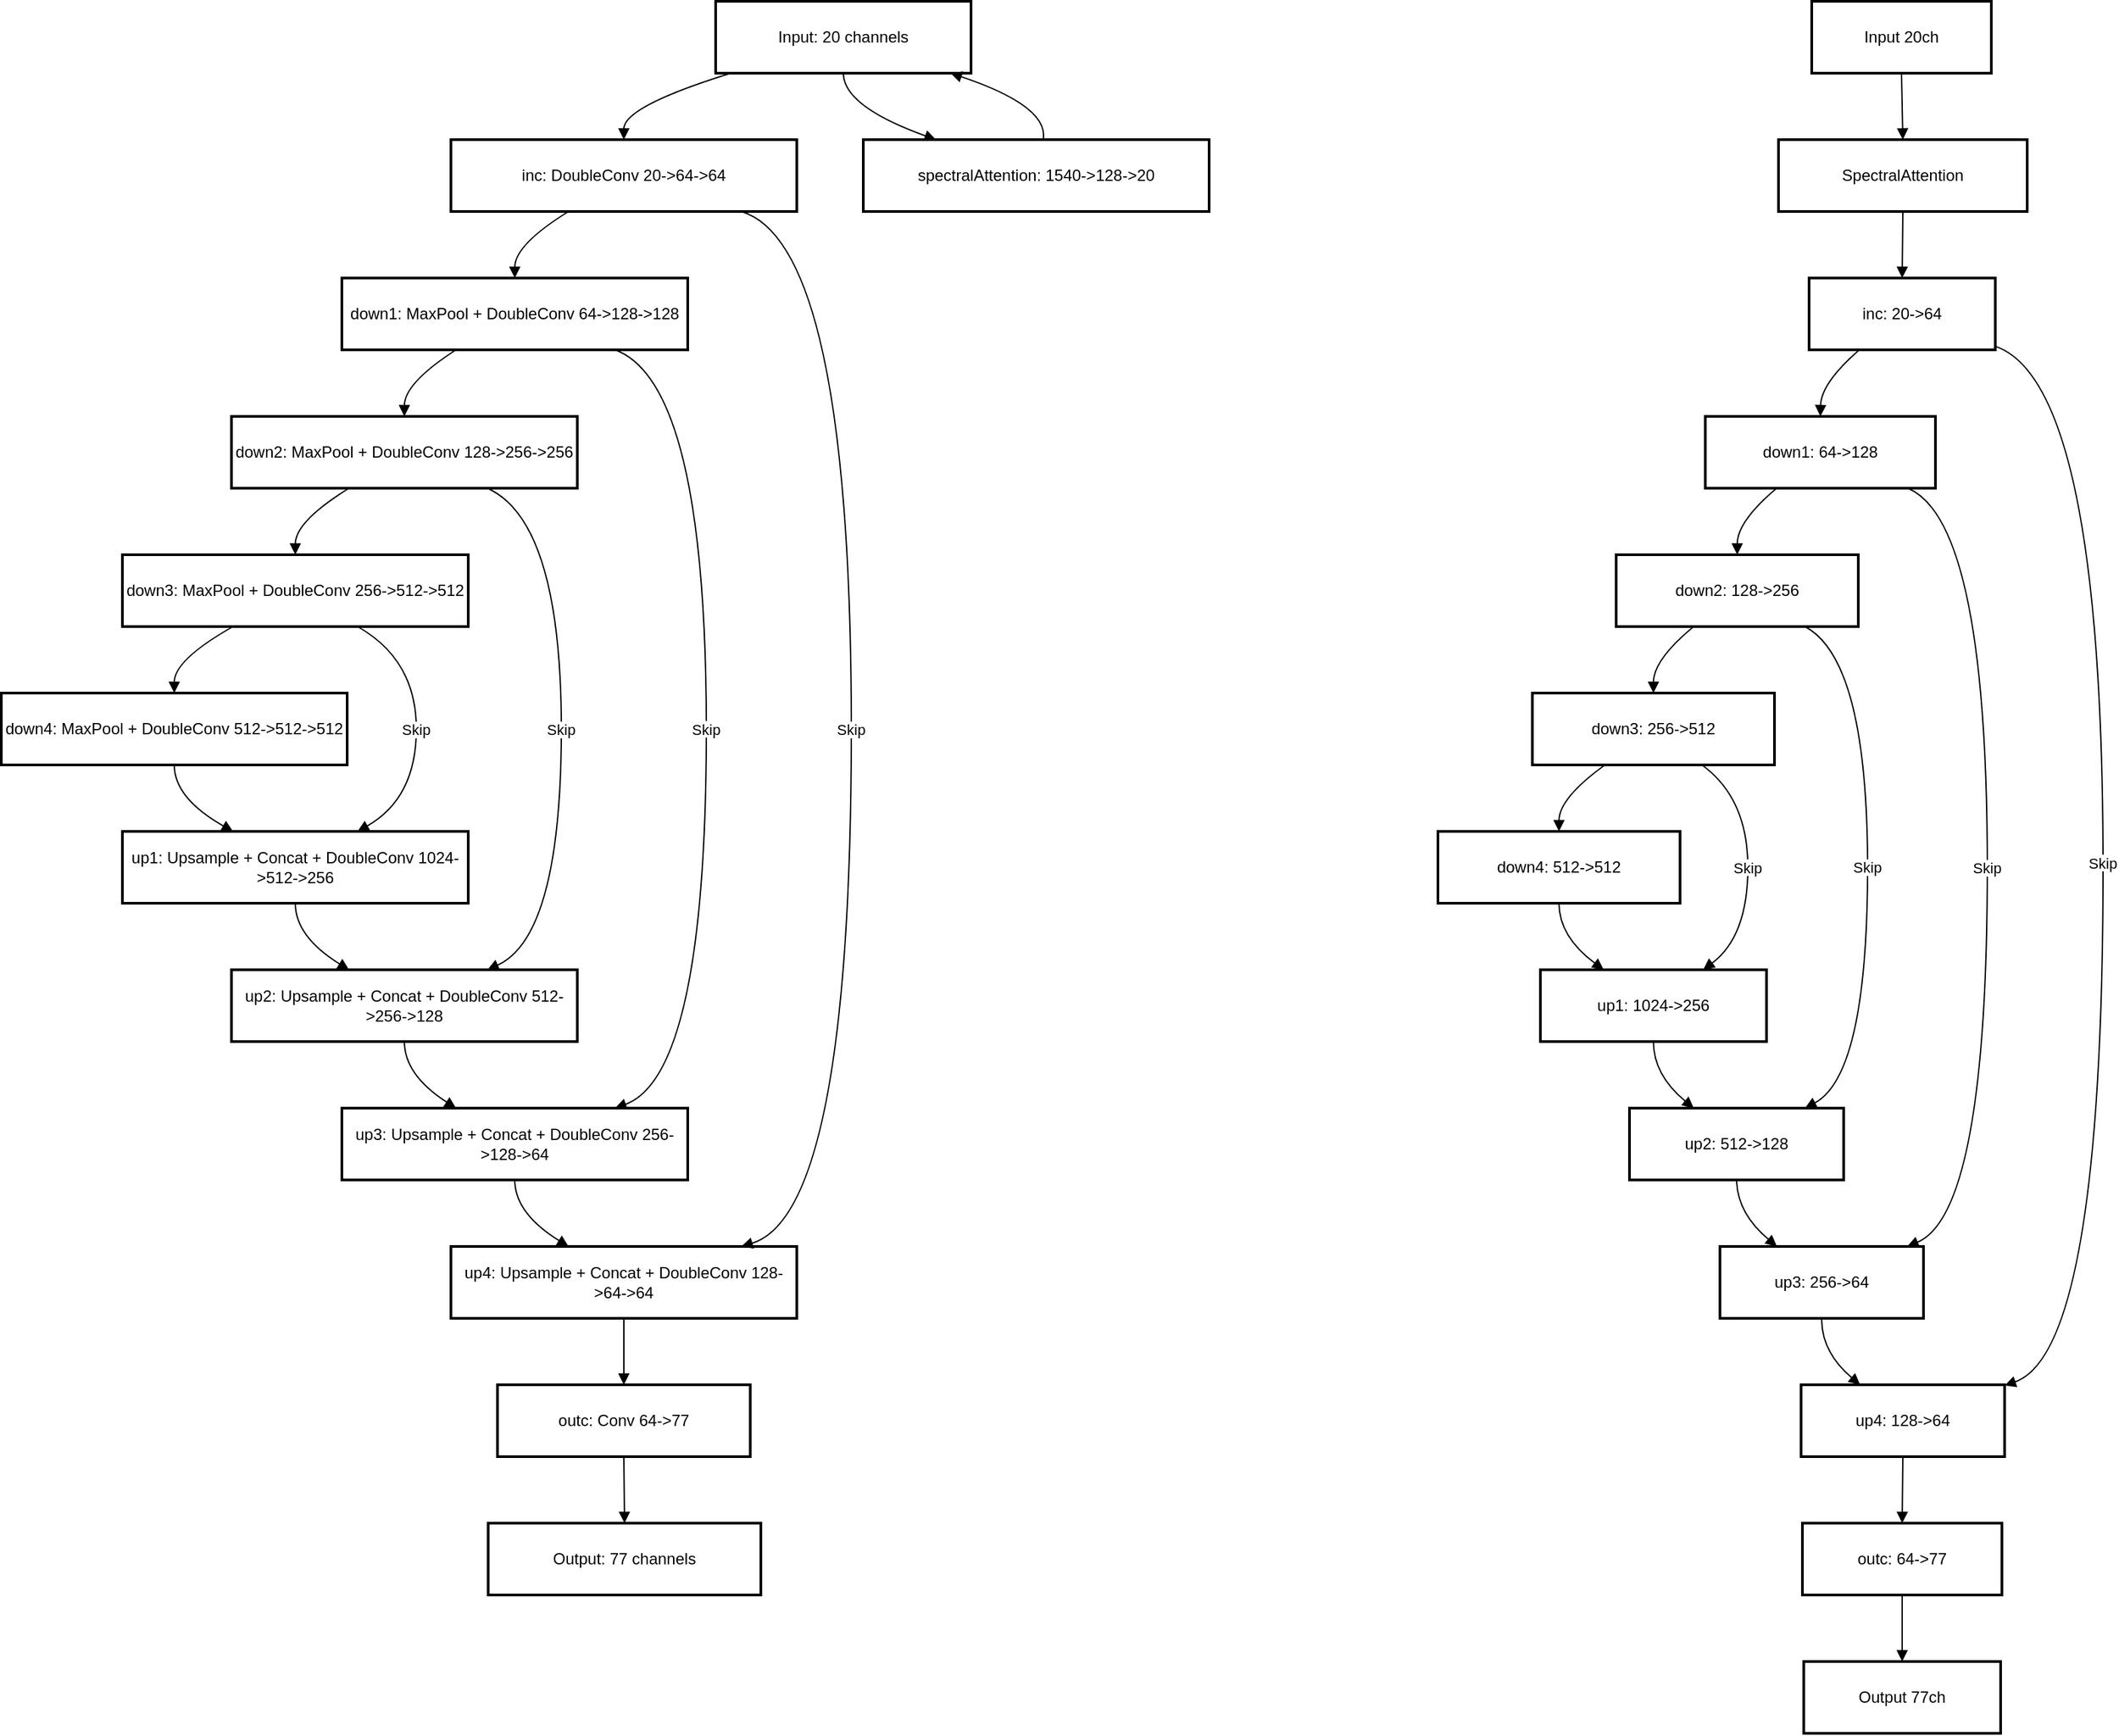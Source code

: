 <mxfile version="26.1.0">
  <diagram name="第 1 页" id="doZHP4BP8xsDbnR3GiNU">
    <mxGraphModel dx="2832" dy="-4333" grid="1" gridSize="10" guides="1" tooltips="1" connect="1" arrows="1" fold="1" page="1" pageScale="1" pageWidth="827" pageHeight="1169" math="0" shadow="0">
      <root>
        <mxCell id="0" />
        <mxCell id="1" parent="0" />
        <mxCell id="ZAZgl5KKmcQe44znKTHs-125" value="Input: 20 channels" style="whiteSpace=wrap;strokeWidth=2;" vertex="1" parent="1">
          <mxGeometry x="717" y="6810" width="192" height="54" as="geometry" />
        </mxCell>
        <mxCell id="ZAZgl5KKmcQe44znKTHs-126" value="inc: DoubleConv 20-&gt;64-&gt;64" style="whiteSpace=wrap;strokeWidth=2;" vertex="1" parent="1">
          <mxGeometry x="518" y="6914" width="260" height="54" as="geometry" />
        </mxCell>
        <mxCell id="ZAZgl5KKmcQe44znKTHs-127" value="down1: MaxPool + DoubleConv 64-&gt;128-&gt;128" style="whiteSpace=wrap;strokeWidth=2;" vertex="1" parent="1">
          <mxGeometry x="436" y="7018" width="260" height="54" as="geometry" />
        </mxCell>
        <mxCell id="ZAZgl5KKmcQe44znKTHs-128" value="down2: MaxPool + DoubleConv 128-&gt;256-&gt;256" style="whiteSpace=wrap;strokeWidth=2;" vertex="1" parent="1">
          <mxGeometry x="353" y="7122" width="260" height="54" as="geometry" />
        </mxCell>
        <mxCell id="ZAZgl5KKmcQe44znKTHs-129" value="down3: MaxPool + DoubleConv 256-&gt;512-&gt;512" style="whiteSpace=wrap;strokeWidth=2;" vertex="1" parent="1">
          <mxGeometry x="271" y="7226" width="260" height="54" as="geometry" />
        </mxCell>
        <mxCell id="ZAZgl5KKmcQe44znKTHs-130" value="down4: MaxPool + DoubleConv 512-&gt;512-&gt;512" style="whiteSpace=wrap;strokeWidth=2;" vertex="1" parent="1">
          <mxGeometry x="180" y="7330" width="260" height="54" as="geometry" />
        </mxCell>
        <mxCell id="ZAZgl5KKmcQe44znKTHs-131" value="up1: Upsample + Concat + DoubleConv 1024-&gt;512-&gt;256" style="whiteSpace=wrap;strokeWidth=2;" vertex="1" parent="1">
          <mxGeometry x="271" y="7434" width="260" height="54" as="geometry" />
        </mxCell>
        <mxCell id="ZAZgl5KKmcQe44znKTHs-132" value="up2: Upsample + Concat + DoubleConv 512-&gt;256-&gt;128" style="whiteSpace=wrap;strokeWidth=2;" vertex="1" parent="1">
          <mxGeometry x="353" y="7538" width="260" height="54" as="geometry" />
        </mxCell>
        <mxCell id="ZAZgl5KKmcQe44znKTHs-133" value="up3: Upsample + Concat + DoubleConv 256-&gt;128-&gt;64" style="whiteSpace=wrap;strokeWidth=2;" vertex="1" parent="1">
          <mxGeometry x="436" y="7642" width="260" height="54" as="geometry" />
        </mxCell>
        <mxCell id="ZAZgl5KKmcQe44znKTHs-134" value="up4: Upsample + Concat + DoubleConv 128-&gt;64-&gt;64" style="whiteSpace=wrap;strokeWidth=2;" vertex="1" parent="1">
          <mxGeometry x="518" y="7746" width="260" height="54" as="geometry" />
        </mxCell>
        <mxCell id="ZAZgl5KKmcQe44znKTHs-135" value="spectralAttention: 1540-&gt;128-&gt;20" style="whiteSpace=wrap;strokeWidth=2;" vertex="1" parent="1">
          <mxGeometry x="828" y="6914" width="260" height="54" as="geometry" />
        </mxCell>
        <mxCell id="ZAZgl5KKmcQe44znKTHs-136" value="outc: Conv 64-&gt;77" style="whiteSpace=wrap;strokeWidth=2;" vertex="1" parent="1">
          <mxGeometry x="553" y="7850" width="190" height="54" as="geometry" />
        </mxCell>
        <mxCell id="ZAZgl5KKmcQe44znKTHs-137" value="Output: 77 channels" style="whiteSpace=wrap;strokeWidth=2;" vertex="1" parent="1">
          <mxGeometry x="546" y="7954" width="205" height="54" as="geometry" />
        </mxCell>
        <mxCell id="ZAZgl5KKmcQe44znKTHs-138" value="" style="curved=1;startArrow=none;endArrow=block;exitX=0.06;exitY=1;entryX=0.5;entryY=0;rounded=0;" edge="1" parent="1" source="ZAZgl5KKmcQe44znKTHs-125" target="ZAZgl5KKmcQe44znKTHs-126">
          <mxGeometry relative="1" as="geometry">
            <Array as="points">
              <mxPoint x="648" y="6889" />
            </Array>
          </mxGeometry>
        </mxCell>
        <mxCell id="ZAZgl5KKmcQe44znKTHs-139" value="" style="curved=1;startArrow=none;endArrow=block;exitX=0.34;exitY=1;entryX=0.5;entryY=0;rounded=0;" edge="1" parent="1" source="ZAZgl5KKmcQe44znKTHs-126" target="ZAZgl5KKmcQe44znKTHs-127">
          <mxGeometry relative="1" as="geometry">
            <Array as="points">
              <mxPoint x="566" y="6993" />
            </Array>
          </mxGeometry>
        </mxCell>
        <mxCell id="ZAZgl5KKmcQe44znKTHs-140" value="" style="curved=1;startArrow=none;endArrow=block;exitX=0.33;exitY=1;entryX=0.5;entryY=0;rounded=0;" edge="1" parent="1" source="ZAZgl5KKmcQe44znKTHs-127" target="ZAZgl5KKmcQe44znKTHs-128">
          <mxGeometry relative="1" as="geometry">
            <Array as="points">
              <mxPoint x="483" y="7097" />
            </Array>
          </mxGeometry>
        </mxCell>
        <mxCell id="ZAZgl5KKmcQe44znKTHs-141" value="" style="curved=1;startArrow=none;endArrow=block;exitX=0.34;exitY=1;entryX=0.5;entryY=0;rounded=0;" edge="1" parent="1" source="ZAZgl5KKmcQe44znKTHs-128" target="ZAZgl5KKmcQe44znKTHs-129">
          <mxGeometry relative="1" as="geometry">
            <Array as="points">
              <mxPoint x="401" y="7201" />
            </Array>
          </mxGeometry>
        </mxCell>
        <mxCell id="ZAZgl5KKmcQe44znKTHs-142" value="" style="curved=1;startArrow=none;endArrow=block;exitX=0.32;exitY=1;entryX=0.5;entryY=0;rounded=0;" edge="1" parent="1" source="ZAZgl5KKmcQe44znKTHs-129" target="ZAZgl5KKmcQe44znKTHs-130">
          <mxGeometry relative="1" as="geometry">
            <Array as="points">
              <mxPoint x="310" y="7305" />
            </Array>
          </mxGeometry>
        </mxCell>
        <mxCell id="ZAZgl5KKmcQe44znKTHs-143" value="" style="curved=1;startArrow=none;endArrow=block;exitX=0.5;exitY=1;entryX=0.32;entryY=0;rounded=0;" edge="1" parent="1" source="ZAZgl5KKmcQe44znKTHs-130" target="ZAZgl5KKmcQe44znKTHs-131">
          <mxGeometry relative="1" as="geometry">
            <Array as="points">
              <mxPoint x="310" y="7409" />
            </Array>
          </mxGeometry>
        </mxCell>
        <mxCell id="ZAZgl5KKmcQe44znKTHs-144" value="Skip" style="curved=1;startArrow=none;endArrow=block;exitX=0.68;exitY=1;entryX=0.68;entryY=0;rounded=0;" edge="1" parent="1" source="ZAZgl5KKmcQe44znKTHs-129" target="ZAZgl5KKmcQe44znKTHs-131">
          <mxGeometry relative="1" as="geometry">
            <Array as="points">
              <mxPoint x="492" y="7305" />
              <mxPoint x="492" y="7409" />
            </Array>
          </mxGeometry>
        </mxCell>
        <mxCell id="ZAZgl5KKmcQe44znKTHs-145" value="" style="curved=1;startArrow=none;endArrow=block;exitX=0.5;exitY=1;entryX=0.34;entryY=0;rounded=0;" edge="1" parent="1" source="ZAZgl5KKmcQe44znKTHs-131" target="ZAZgl5KKmcQe44znKTHs-132">
          <mxGeometry relative="1" as="geometry">
            <Array as="points">
              <mxPoint x="401" y="7513" />
            </Array>
          </mxGeometry>
        </mxCell>
        <mxCell id="ZAZgl5KKmcQe44znKTHs-146" value="Skip" style="curved=1;startArrow=none;endArrow=block;exitX=0.74;exitY=1;entryX=0.74;entryY=0;rounded=0;" edge="1" parent="1" source="ZAZgl5KKmcQe44znKTHs-128" target="ZAZgl5KKmcQe44znKTHs-132">
          <mxGeometry relative="1" as="geometry">
            <Array as="points">
              <mxPoint x="601" y="7201" />
              <mxPoint x="601" y="7513" />
            </Array>
          </mxGeometry>
        </mxCell>
        <mxCell id="ZAZgl5KKmcQe44znKTHs-147" value="" style="curved=1;startArrow=none;endArrow=block;exitX=0.5;exitY=1;entryX=0.33;entryY=0;rounded=0;" edge="1" parent="1" source="ZAZgl5KKmcQe44znKTHs-132" target="ZAZgl5KKmcQe44znKTHs-133">
          <mxGeometry relative="1" as="geometry">
            <Array as="points">
              <mxPoint x="483" y="7617" />
            </Array>
          </mxGeometry>
        </mxCell>
        <mxCell id="ZAZgl5KKmcQe44znKTHs-148" value="Skip" style="curved=1;startArrow=none;endArrow=block;exitX=0.79;exitY=1;entryX=0.79;entryY=0;rounded=0;" edge="1" parent="1" source="ZAZgl5KKmcQe44znKTHs-127" target="ZAZgl5KKmcQe44znKTHs-133">
          <mxGeometry relative="1" as="geometry">
            <Array as="points">
              <mxPoint x="710" y="7097" />
              <mxPoint x="710" y="7617" />
            </Array>
          </mxGeometry>
        </mxCell>
        <mxCell id="ZAZgl5KKmcQe44znKTHs-149" value="" style="curved=1;startArrow=none;endArrow=block;exitX=0.5;exitY=1;entryX=0.34;entryY=0;rounded=0;" edge="1" parent="1" source="ZAZgl5KKmcQe44znKTHs-133" target="ZAZgl5KKmcQe44znKTHs-134">
          <mxGeometry relative="1" as="geometry">
            <Array as="points">
              <mxPoint x="566" y="7721" />
            </Array>
          </mxGeometry>
        </mxCell>
        <mxCell id="ZAZgl5KKmcQe44znKTHs-150" value="Skip" style="curved=1;startArrow=none;endArrow=block;exitX=0.84;exitY=1;entryX=0.84;entryY=0;rounded=0;" edge="1" parent="1" source="ZAZgl5KKmcQe44znKTHs-126" target="ZAZgl5KKmcQe44znKTHs-134">
          <mxGeometry relative="1" as="geometry">
            <Array as="points">
              <mxPoint x="819" y="6993" />
              <mxPoint x="819" y="7721" />
            </Array>
          </mxGeometry>
        </mxCell>
        <mxCell id="ZAZgl5KKmcQe44znKTHs-151" value="" style="curved=1;startArrow=none;endArrow=block;exitX=0.5;exitY=1;entryX=0.21;entryY=0;rounded=0;" edge="1" parent="1" source="ZAZgl5KKmcQe44znKTHs-125" target="ZAZgl5KKmcQe44znKTHs-135">
          <mxGeometry relative="1" as="geometry">
            <Array as="points">
              <mxPoint x="813" y="6889" />
            </Array>
          </mxGeometry>
        </mxCell>
        <mxCell id="ZAZgl5KKmcQe44znKTHs-152" value="" style="curved=1;startArrow=none;endArrow=block;exitX=0.52;exitY=0;entryX=0.92;entryY=1;rounded=0;" edge="1" parent="1" source="ZAZgl5KKmcQe44znKTHs-135" target="ZAZgl5KKmcQe44znKTHs-125">
          <mxGeometry relative="1" as="geometry">
            <Array as="points">
              <mxPoint x="968" y="6889" />
            </Array>
          </mxGeometry>
        </mxCell>
        <mxCell id="ZAZgl5KKmcQe44znKTHs-153" value="" style="curved=1;startArrow=none;endArrow=block;exitX=0.5;exitY=1;entryX=0.5;entryY=0;rounded=0;" edge="1" parent="1" source="ZAZgl5KKmcQe44znKTHs-134" target="ZAZgl5KKmcQe44znKTHs-136">
          <mxGeometry relative="1" as="geometry">
            <Array as="points" />
          </mxGeometry>
        </mxCell>
        <mxCell id="ZAZgl5KKmcQe44znKTHs-154" value="" style="curved=1;startArrow=none;endArrow=block;exitX=0.5;exitY=1;entryX=0.5;entryY=0;rounded=0;" edge="1" parent="1" source="ZAZgl5KKmcQe44znKTHs-136" target="ZAZgl5KKmcQe44znKTHs-137">
          <mxGeometry relative="1" as="geometry">
            <Array as="points" />
          </mxGeometry>
        </mxCell>
        <mxCell id="ZAZgl5KKmcQe44znKTHs-155" value="Input 20ch" style="whiteSpace=wrap;strokeWidth=2;" vertex="1" parent="1">
          <mxGeometry x="1541" y="6810" width="135" height="54" as="geometry" />
        </mxCell>
        <mxCell id="ZAZgl5KKmcQe44znKTHs-156" value="SpectralAttention" style="whiteSpace=wrap;strokeWidth=2;" vertex="1" parent="1">
          <mxGeometry x="1516" y="6914" width="187" height="54" as="geometry" />
        </mxCell>
        <mxCell id="ZAZgl5KKmcQe44znKTHs-157" value="inc: 20-&gt;64" style="whiteSpace=wrap;strokeWidth=2;" vertex="1" parent="1">
          <mxGeometry x="1539" y="7018" width="140" height="54" as="geometry" />
        </mxCell>
        <mxCell id="ZAZgl5KKmcQe44znKTHs-158" value="down1: 64-&gt;128" style="whiteSpace=wrap;strokeWidth=2;" vertex="1" parent="1">
          <mxGeometry x="1461" y="7122" width="173" height="54" as="geometry" />
        </mxCell>
        <mxCell id="ZAZgl5KKmcQe44znKTHs-159" value="down2: 128-&gt;256" style="whiteSpace=wrap;strokeWidth=2;" vertex="1" parent="1">
          <mxGeometry x="1394" y="7226" width="182" height="54" as="geometry" />
        </mxCell>
        <mxCell id="ZAZgl5KKmcQe44znKTHs-160" value="down3: 256-&gt;512" style="whiteSpace=wrap;strokeWidth=2;" vertex="1" parent="1">
          <mxGeometry x="1331" y="7330" width="182" height="54" as="geometry" />
        </mxCell>
        <mxCell id="ZAZgl5KKmcQe44znKTHs-161" value="down4: 512-&gt;512" style="whiteSpace=wrap;strokeWidth=2;" vertex="1" parent="1">
          <mxGeometry x="1260" y="7434" width="182" height="54" as="geometry" />
        </mxCell>
        <mxCell id="ZAZgl5KKmcQe44znKTHs-162" value="up1: 1024-&gt;256" style="whiteSpace=wrap;strokeWidth=2;" vertex="1" parent="1">
          <mxGeometry x="1337" y="7538" width="170" height="54" as="geometry" />
        </mxCell>
        <mxCell id="ZAZgl5KKmcQe44znKTHs-163" value="up2: 512-&gt;128" style="whiteSpace=wrap;strokeWidth=2;" vertex="1" parent="1">
          <mxGeometry x="1404" y="7642" width="161" height="54" as="geometry" />
        </mxCell>
        <mxCell id="ZAZgl5KKmcQe44znKTHs-164" value="up3: 256-&gt;64" style="whiteSpace=wrap;strokeWidth=2;" vertex="1" parent="1">
          <mxGeometry x="1472" y="7746" width="153" height="54" as="geometry" />
        </mxCell>
        <mxCell id="ZAZgl5KKmcQe44znKTHs-165" value="up4: 128-&gt;64" style="whiteSpace=wrap;strokeWidth=2;" vertex="1" parent="1">
          <mxGeometry x="1533" y="7850" width="153" height="54" as="geometry" />
        </mxCell>
        <mxCell id="ZAZgl5KKmcQe44znKTHs-166" value="outc: 64-&gt;77" style="whiteSpace=wrap;strokeWidth=2;" vertex="1" parent="1">
          <mxGeometry x="1534" y="7954" width="150" height="54" as="geometry" />
        </mxCell>
        <mxCell id="ZAZgl5KKmcQe44znKTHs-167" value="Output 77ch" style="whiteSpace=wrap;strokeWidth=2;" vertex="1" parent="1">
          <mxGeometry x="1535" y="8058" width="148" height="54" as="geometry" />
        </mxCell>
        <mxCell id="ZAZgl5KKmcQe44znKTHs-168" value="" style="curved=1;startArrow=none;endArrow=block;exitX=0.5;exitY=1;entryX=0.5;entryY=0;rounded=0;" edge="1" parent="1" source="ZAZgl5KKmcQe44znKTHs-155" target="ZAZgl5KKmcQe44znKTHs-156">
          <mxGeometry relative="1" as="geometry">
            <Array as="points" />
          </mxGeometry>
        </mxCell>
        <mxCell id="ZAZgl5KKmcQe44znKTHs-169" value="" style="curved=1;startArrow=none;endArrow=block;exitX=0.5;exitY=1;entryX=0.5;entryY=0;rounded=0;" edge="1" parent="1" source="ZAZgl5KKmcQe44znKTHs-156" target="ZAZgl5KKmcQe44znKTHs-157">
          <mxGeometry relative="1" as="geometry">
            <Array as="points" />
          </mxGeometry>
        </mxCell>
        <mxCell id="ZAZgl5KKmcQe44znKTHs-170" value="" style="curved=1;startArrow=none;endArrow=block;exitX=0.27;exitY=1;entryX=0.5;entryY=0;rounded=0;" edge="1" parent="1" source="ZAZgl5KKmcQe44znKTHs-157" target="ZAZgl5KKmcQe44znKTHs-158">
          <mxGeometry relative="1" as="geometry">
            <Array as="points">
              <mxPoint x="1548" y="7097" />
            </Array>
          </mxGeometry>
        </mxCell>
        <mxCell id="ZAZgl5KKmcQe44znKTHs-171" value="" style="curved=1;startArrow=none;endArrow=block;exitX=0.31;exitY=1;entryX=0.5;entryY=0;rounded=0;" edge="1" parent="1" source="ZAZgl5KKmcQe44znKTHs-158" target="ZAZgl5KKmcQe44znKTHs-159">
          <mxGeometry relative="1" as="geometry">
            <Array as="points">
              <mxPoint x="1485" y="7201" />
            </Array>
          </mxGeometry>
        </mxCell>
        <mxCell id="ZAZgl5KKmcQe44znKTHs-172" value="" style="curved=1;startArrow=none;endArrow=block;exitX=0.32;exitY=1;entryX=0.5;entryY=0;rounded=0;" edge="1" parent="1" source="ZAZgl5KKmcQe44znKTHs-159" target="ZAZgl5KKmcQe44znKTHs-160">
          <mxGeometry relative="1" as="geometry">
            <Array as="points">
              <mxPoint x="1422" y="7305" />
            </Array>
          </mxGeometry>
        </mxCell>
        <mxCell id="ZAZgl5KKmcQe44znKTHs-173" value="" style="curved=1;startArrow=none;endArrow=block;exitX=0.3;exitY=1;entryX=0.5;entryY=0;rounded=0;" edge="1" parent="1" source="ZAZgl5KKmcQe44znKTHs-160" target="ZAZgl5KKmcQe44znKTHs-161">
          <mxGeometry relative="1" as="geometry">
            <Array as="points">
              <mxPoint x="1351" y="7409" />
            </Array>
          </mxGeometry>
        </mxCell>
        <mxCell id="ZAZgl5KKmcQe44znKTHs-174" value="" style="curved=1;startArrow=none;endArrow=block;exitX=0.5;exitY=1;entryX=0.28;entryY=0;rounded=0;" edge="1" parent="1" source="ZAZgl5KKmcQe44znKTHs-161" target="ZAZgl5KKmcQe44znKTHs-162">
          <mxGeometry relative="1" as="geometry">
            <Array as="points">
              <mxPoint x="1351" y="7513" />
            </Array>
          </mxGeometry>
        </mxCell>
        <mxCell id="ZAZgl5KKmcQe44znKTHs-175" value="Skip" style="curved=1;startArrow=none;endArrow=block;exitX=0.7;exitY=1;entryX=0.72;entryY=0;rounded=0;" edge="1" parent="1" source="ZAZgl5KKmcQe44znKTHs-160" target="ZAZgl5KKmcQe44znKTHs-162">
          <mxGeometry relative="1" as="geometry">
            <Array as="points">
              <mxPoint x="1493" y="7409" />
              <mxPoint x="1493" y="7513" />
            </Array>
          </mxGeometry>
        </mxCell>
        <mxCell id="ZAZgl5KKmcQe44znKTHs-176" value="" style="curved=1;startArrow=none;endArrow=block;exitX=0.5;exitY=1;entryX=0.3;entryY=0;rounded=0;" edge="1" parent="1" source="ZAZgl5KKmcQe44znKTHs-162" target="ZAZgl5KKmcQe44znKTHs-163">
          <mxGeometry relative="1" as="geometry">
            <Array as="points">
              <mxPoint x="1422" y="7617" />
            </Array>
          </mxGeometry>
        </mxCell>
        <mxCell id="ZAZgl5KKmcQe44znKTHs-177" value="Skip" style="curved=1;startArrow=none;endArrow=block;exitX=0.78;exitY=1;entryX=0.82;entryY=0;rounded=0;" edge="1" parent="1" source="ZAZgl5KKmcQe44znKTHs-159" target="ZAZgl5KKmcQe44znKTHs-163">
          <mxGeometry relative="1" as="geometry">
            <Array as="points">
              <mxPoint x="1583" y="7305" />
              <mxPoint x="1583" y="7617" />
            </Array>
          </mxGeometry>
        </mxCell>
        <mxCell id="ZAZgl5KKmcQe44znKTHs-178" value="" style="curved=1;startArrow=none;endArrow=block;exitX=0.5;exitY=1;entryX=0.28;entryY=0;rounded=0;" edge="1" parent="1" source="ZAZgl5KKmcQe44znKTHs-163" target="ZAZgl5KKmcQe44znKTHs-164">
          <mxGeometry relative="1" as="geometry">
            <Array as="points">
              <mxPoint x="1485" y="7721" />
            </Array>
          </mxGeometry>
        </mxCell>
        <mxCell id="ZAZgl5KKmcQe44znKTHs-179" value="Skip" style="curved=1;startArrow=none;endArrow=block;exitX=0.88;exitY=1;entryX=0.92;entryY=0;rounded=0;" edge="1" parent="1" source="ZAZgl5KKmcQe44znKTHs-158" target="ZAZgl5KKmcQe44znKTHs-164">
          <mxGeometry relative="1" as="geometry">
            <Array as="points">
              <mxPoint x="1673" y="7201" />
              <mxPoint x="1673" y="7721" />
            </Array>
          </mxGeometry>
        </mxCell>
        <mxCell id="ZAZgl5KKmcQe44znKTHs-180" value="" style="curved=1;startArrow=none;endArrow=block;exitX=0.5;exitY=1;entryX=0.29;entryY=0;rounded=0;" edge="1" parent="1" source="ZAZgl5KKmcQe44znKTHs-164" target="ZAZgl5KKmcQe44znKTHs-165">
          <mxGeometry relative="1" as="geometry">
            <Array as="points">
              <mxPoint x="1548" y="7825" />
            </Array>
          </mxGeometry>
        </mxCell>
        <mxCell id="ZAZgl5KKmcQe44znKTHs-181" value="Skip" style="curved=1;startArrow=none;endArrow=block;exitX=1;exitY=0.95;entryX=1;entryY=0.01;rounded=0;" edge="1" parent="1" source="ZAZgl5KKmcQe44znKTHs-157" target="ZAZgl5KKmcQe44znKTHs-165">
          <mxGeometry relative="1" as="geometry">
            <Array as="points">
              <mxPoint x="1760" y="7097" />
              <mxPoint x="1760" y="7825" />
            </Array>
          </mxGeometry>
        </mxCell>
        <mxCell id="ZAZgl5KKmcQe44znKTHs-182" value="" style="curved=1;startArrow=none;endArrow=block;exitX=0.5;exitY=1;entryX=0.5;entryY=0;rounded=0;" edge="1" parent="1" source="ZAZgl5KKmcQe44znKTHs-165" target="ZAZgl5KKmcQe44znKTHs-166">
          <mxGeometry relative="1" as="geometry">
            <Array as="points" />
          </mxGeometry>
        </mxCell>
        <mxCell id="ZAZgl5KKmcQe44znKTHs-183" value="" style="curved=1;startArrow=none;endArrow=block;exitX=0.5;exitY=1;entryX=0.5;entryY=0;rounded=0;" edge="1" parent="1" source="ZAZgl5KKmcQe44znKTHs-166" target="ZAZgl5KKmcQe44znKTHs-167">
          <mxGeometry relative="1" as="geometry">
            <Array as="points" />
          </mxGeometry>
        </mxCell>
      </root>
    </mxGraphModel>
  </diagram>
</mxfile>
